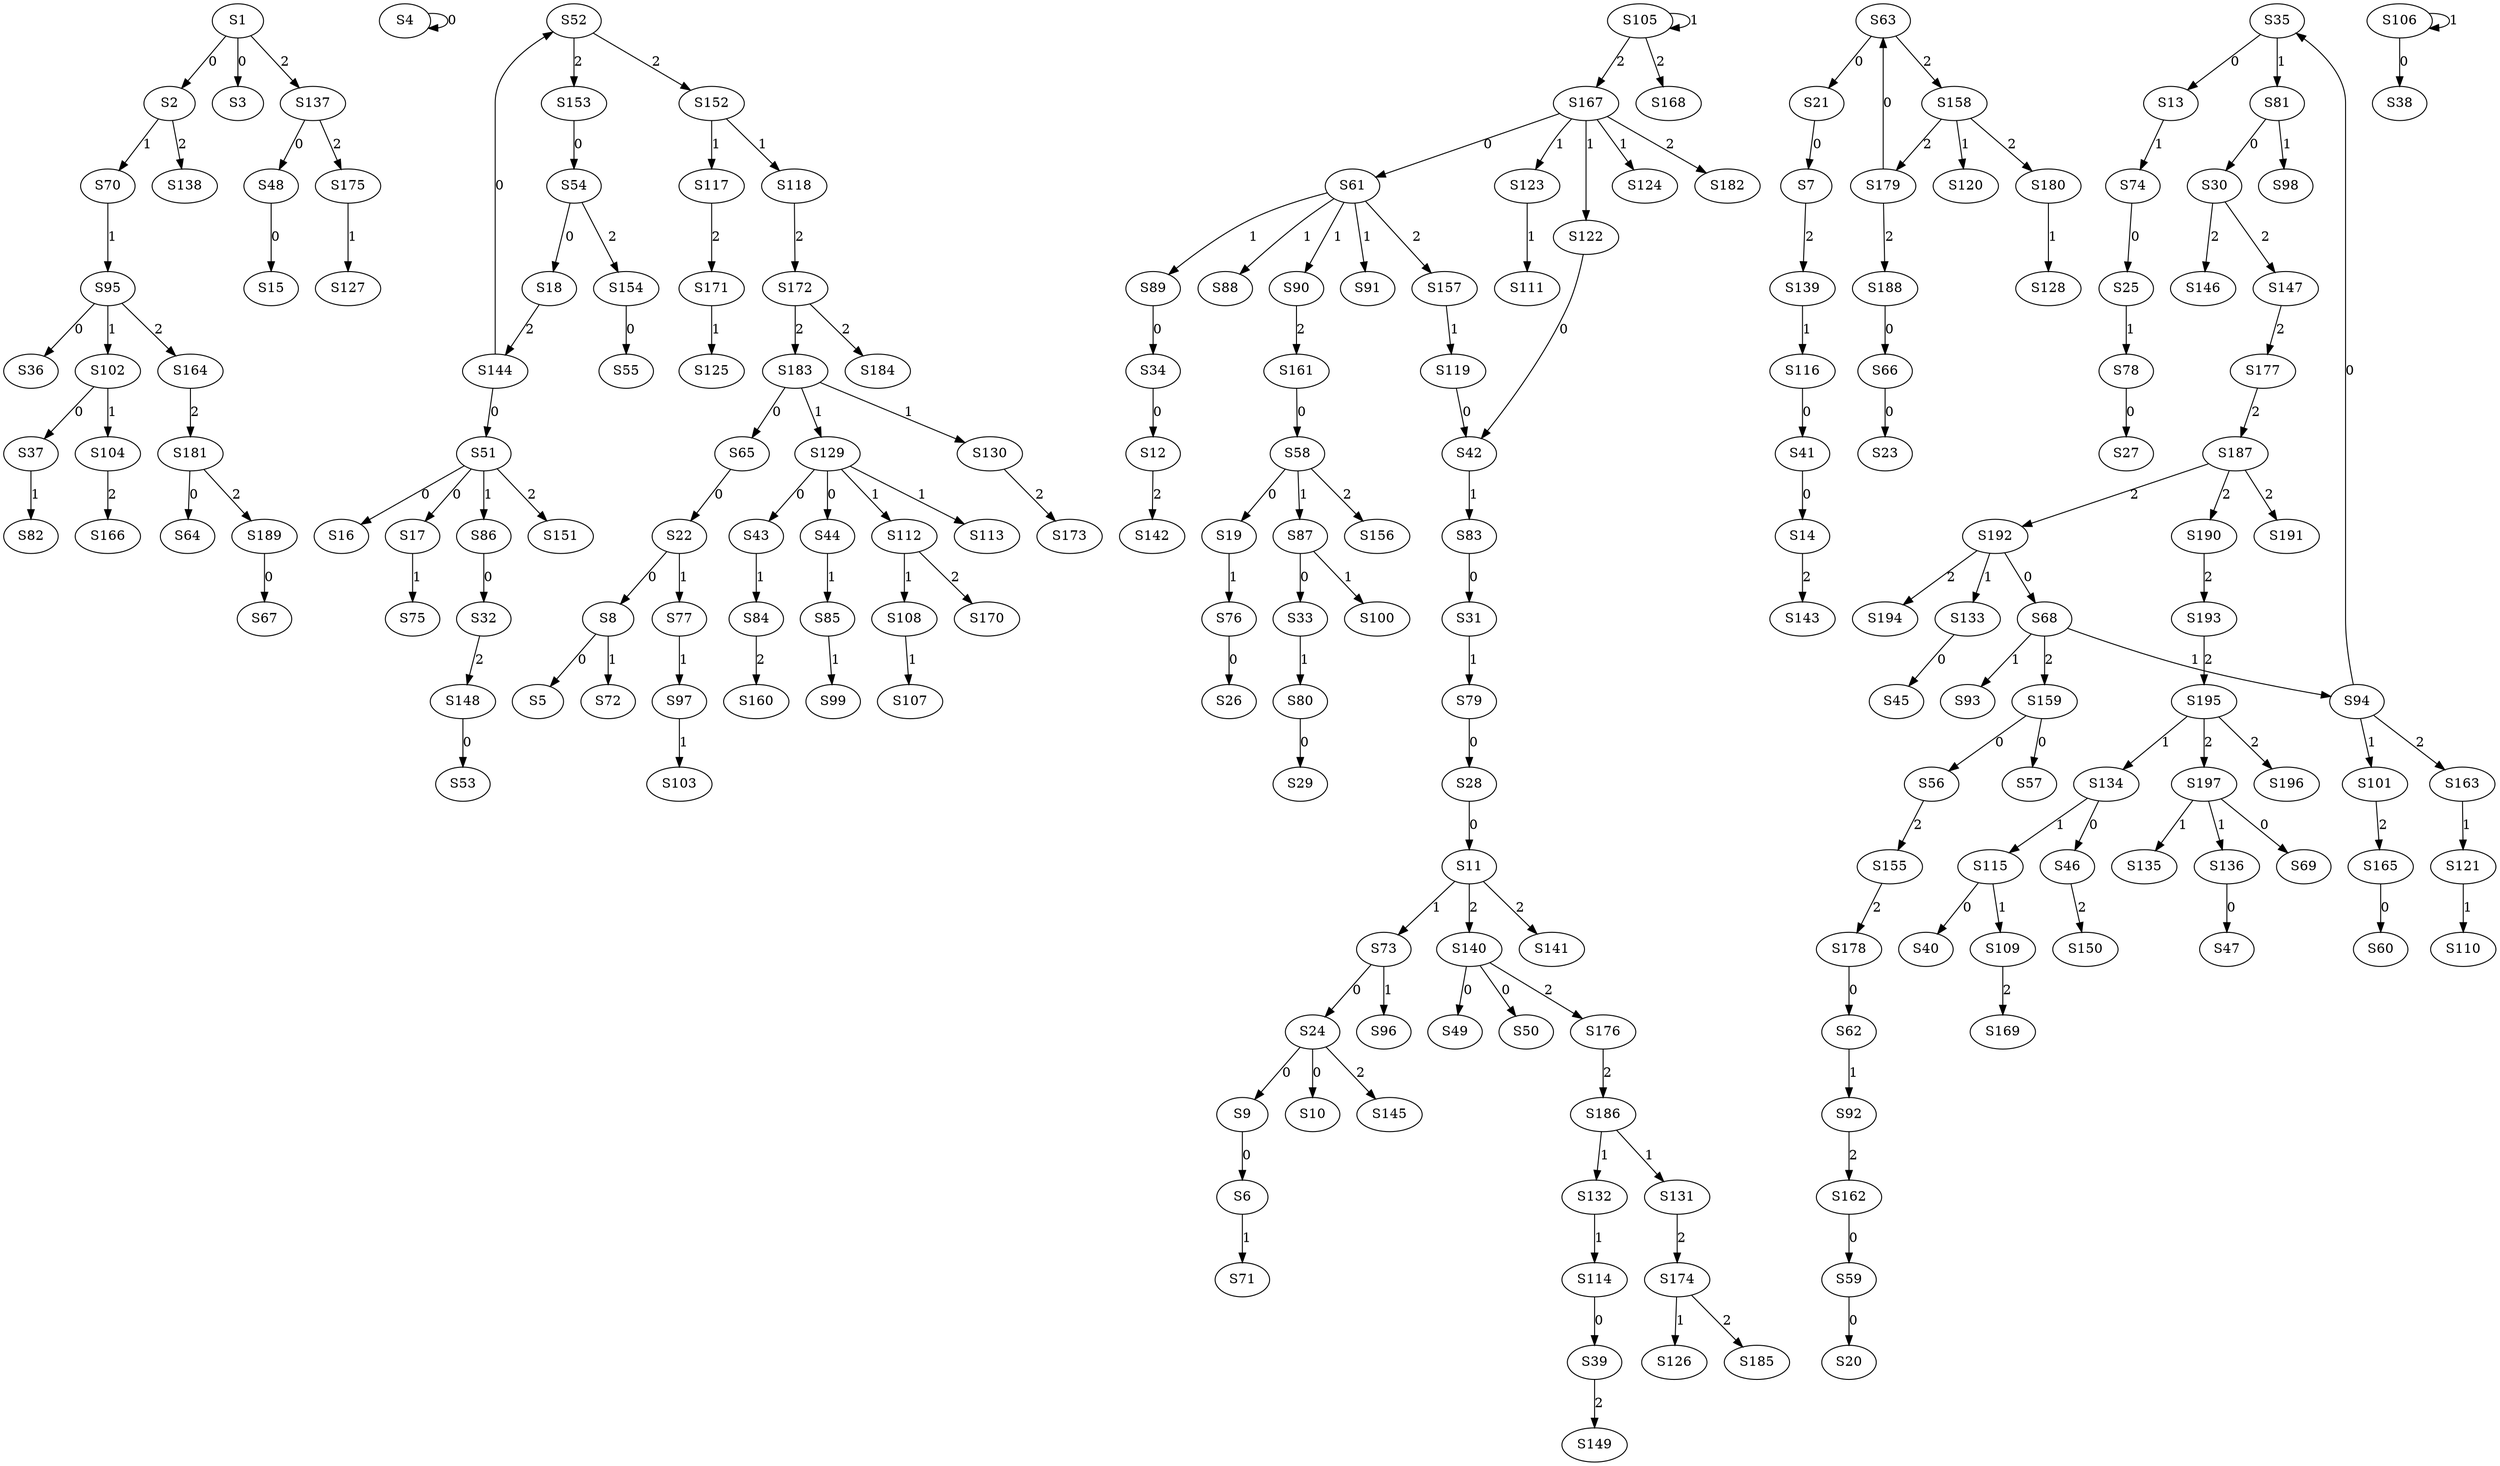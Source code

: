 strict digraph {
	S1 -> S2 [ label = 0 ];
	S1 -> S3 [ label = 0 ];
	S4 -> S4 [ label = 0 ];
	S8 -> S5 [ label = 0 ];
	S9 -> S6 [ label = 0 ];
	S21 -> S7 [ label = 0 ];
	S22 -> S8 [ label = 0 ];
	S24 -> S9 [ label = 0 ];
	S24 -> S10 [ label = 0 ];
	S28 -> S11 [ label = 0 ];
	S34 -> S12 [ label = 0 ];
	S35 -> S13 [ label = 0 ];
	S41 -> S14 [ label = 0 ];
	S48 -> S15 [ label = 0 ];
	S51 -> S16 [ label = 0 ];
	S51 -> S17 [ label = 0 ];
	S54 -> S18 [ label = 0 ];
	S58 -> S19 [ label = 0 ];
	S59 -> S20 [ label = 0 ];
	S63 -> S21 [ label = 0 ];
	S65 -> S22 [ label = 0 ];
	S66 -> S23 [ label = 0 ];
	S73 -> S24 [ label = 0 ];
	S74 -> S25 [ label = 0 ];
	S76 -> S26 [ label = 0 ];
	S78 -> S27 [ label = 0 ];
	S79 -> S28 [ label = 0 ];
	S80 -> S29 [ label = 0 ];
	S81 -> S30 [ label = 0 ];
	S83 -> S31 [ label = 0 ];
	S86 -> S32 [ label = 0 ];
	S87 -> S33 [ label = 0 ];
	S89 -> S34 [ label = 0 ];
	S94 -> S35 [ label = 0 ];
	S95 -> S36 [ label = 0 ];
	S102 -> S37 [ label = 0 ];
	S106 -> S38 [ label = 0 ];
	S114 -> S39 [ label = 0 ];
	S115 -> S40 [ label = 0 ];
	S116 -> S41 [ label = 0 ];
	S119 -> S42 [ label = 0 ];
	S129 -> S43 [ label = 0 ];
	S129 -> S44 [ label = 0 ];
	S133 -> S45 [ label = 0 ];
	S134 -> S46 [ label = 0 ];
	S136 -> S47 [ label = 0 ];
	S137 -> S48 [ label = 0 ];
	S140 -> S49 [ label = 0 ];
	S140 -> S50 [ label = 0 ];
	S144 -> S51 [ label = 0 ];
	S144 -> S52 [ label = 0 ];
	S148 -> S53 [ label = 0 ];
	S153 -> S54 [ label = 0 ];
	S154 -> S55 [ label = 0 ];
	S159 -> S56 [ label = 0 ];
	S159 -> S57 [ label = 0 ];
	S161 -> S58 [ label = 0 ];
	S162 -> S59 [ label = 0 ];
	S165 -> S60 [ label = 0 ];
	S167 -> S61 [ label = 0 ];
	S178 -> S62 [ label = 0 ];
	S179 -> S63 [ label = 0 ];
	S181 -> S64 [ label = 0 ];
	S183 -> S65 [ label = 0 ];
	S188 -> S66 [ label = 0 ];
	S189 -> S67 [ label = 0 ];
	S192 -> S68 [ label = 0 ];
	S197 -> S69 [ label = 0 ];
	S2 -> S70 [ label = 1 ];
	S6 -> S71 [ label = 1 ];
	S8 -> S72 [ label = 1 ];
	S11 -> S73 [ label = 1 ];
	S13 -> S74 [ label = 1 ];
	S17 -> S75 [ label = 1 ];
	S19 -> S76 [ label = 1 ];
	S22 -> S77 [ label = 1 ];
	S25 -> S78 [ label = 1 ];
	S31 -> S79 [ label = 1 ];
	S33 -> S80 [ label = 1 ];
	S35 -> S81 [ label = 1 ];
	S37 -> S82 [ label = 1 ];
	S42 -> S83 [ label = 1 ];
	S43 -> S84 [ label = 1 ];
	S44 -> S85 [ label = 1 ];
	S51 -> S86 [ label = 1 ];
	S58 -> S87 [ label = 1 ];
	S61 -> S88 [ label = 1 ];
	S61 -> S89 [ label = 1 ];
	S61 -> S90 [ label = 1 ];
	S61 -> S91 [ label = 1 ];
	S62 -> S92 [ label = 1 ];
	S68 -> S93 [ label = 1 ];
	S68 -> S94 [ label = 1 ];
	S70 -> S95 [ label = 1 ];
	S73 -> S96 [ label = 1 ];
	S77 -> S97 [ label = 1 ];
	S81 -> S98 [ label = 1 ];
	S85 -> S99 [ label = 1 ];
	S87 -> S100 [ label = 1 ];
	S94 -> S101 [ label = 1 ];
	S95 -> S102 [ label = 1 ];
	S97 -> S103 [ label = 1 ];
	S102 -> S104 [ label = 1 ];
	S105 -> S105 [ label = 1 ];
	S106 -> S106 [ label = 1 ];
	S108 -> S107 [ label = 1 ];
	S112 -> S108 [ label = 1 ];
	S115 -> S109 [ label = 1 ];
	S121 -> S110 [ label = 1 ];
	S123 -> S111 [ label = 1 ];
	S129 -> S112 [ label = 1 ];
	S129 -> S113 [ label = 1 ];
	S132 -> S114 [ label = 1 ];
	S134 -> S115 [ label = 1 ];
	S139 -> S116 [ label = 1 ];
	S152 -> S117 [ label = 1 ];
	S152 -> S118 [ label = 1 ];
	S157 -> S119 [ label = 1 ];
	S158 -> S120 [ label = 1 ];
	S163 -> S121 [ label = 1 ];
	S167 -> S122 [ label = 1 ];
	S167 -> S123 [ label = 1 ];
	S167 -> S124 [ label = 1 ];
	S171 -> S125 [ label = 1 ];
	S174 -> S126 [ label = 1 ];
	S175 -> S127 [ label = 1 ];
	S180 -> S128 [ label = 1 ];
	S183 -> S129 [ label = 1 ];
	S183 -> S130 [ label = 1 ];
	S186 -> S131 [ label = 1 ];
	S186 -> S132 [ label = 1 ];
	S192 -> S133 [ label = 1 ];
	S195 -> S134 [ label = 1 ];
	S197 -> S135 [ label = 1 ];
	S197 -> S136 [ label = 1 ];
	S1 -> S137 [ label = 2 ];
	S2 -> S138 [ label = 2 ];
	S7 -> S139 [ label = 2 ];
	S11 -> S140 [ label = 2 ];
	S11 -> S141 [ label = 2 ];
	S12 -> S142 [ label = 2 ];
	S14 -> S143 [ label = 2 ];
	S18 -> S144 [ label = 2 ];
	S24 -> S145 [ label = 2 ];
	S30 -> S146 [ label = 2 ];
	S30 -> S147 [ label = 2 ];
	S32 -> S148 [ label = 2 ];
	S39 -> S149 [ label = 2 ];
	S46 -> S150 [ label = 2 ];
	S51 -> S151 [ label = 2 ];
	S52 -> S152 [ label = 2 ];
	S52 -> S153 [ label = 2 ];
	S54 -> S154 [ label = 2 ];
	S56 -> S155 [ label = 2 ];
	S58 -> S156 [ label = 2 ];
	S61 -> S157 [ label = 2 ];
	S63 -> S158 [ label = 2 ];
	S68 -> S159 [ label = 2 ];
	S84 -> S160 [ label = 2 ];
	S90 -> S161 [ label = 2 ];
	S92 -> S162 [ label = 2 ];
	S94 -> S163 [ label = 2 ];
	S95 -> S164 [ label = 2 ];
	S101 -> S165 [ label = 2 ];
	S104 -> S166 [ label = 2 ];
	S105 -> S167 [ label = 2 ];
	S105 -> S168 [ label = 2 ];
	S109 -> S169 [ label = 2 ];
	S112 -> S170 [ label = 2 ];
	S117 -> S171 [ label = 2 ];
	S118 -> S172 [ label = 2 ];
	S130 -> S173 [ label = 2 ];
	S131 -> S174 [ label = 2 ];
	S137 -> S175 [ label = 2 ];
	S140 -> S176 [ label = 2 ];
	S147 -> S177 [ label = 2 ];
	S155 -> S178 [ label = 2 ];
	S158 -> S179 [ label = 2 ];
	S158 -> S180 [ label = 2 ];
	S164 -> S181 [ label = 2 ];
	S167 -> S182 [ label = 2 ];
	S172 -> S183 [ label = 2 ];
	S172 -> S184 [ label = 2 ];
	S174 -> S185 [ label = 2 ];
	S176 -> S186 [ label = 2 ];
	S177 -> S187 [ label = 2 ];
	S179 -> S188 [ label = 2 ];
	S181 -> S189 [ label = 2 ];
	S187 -> S190 [ label = 2 ];
	S187 -> S191 [ label = 2 ];
	S187 -> S192 [ label = 2 ];
	S190 -> S193 [ label = 2 ];
	S192 -> S194 [ label = 2 ];
	S193 -> S195 [ label = 2 ];
	S195 -> S196 [ label = 2 ];
	S195 -> S197 [ label = 2 ];
	S122 -> S42 [ label = 0 ];
}